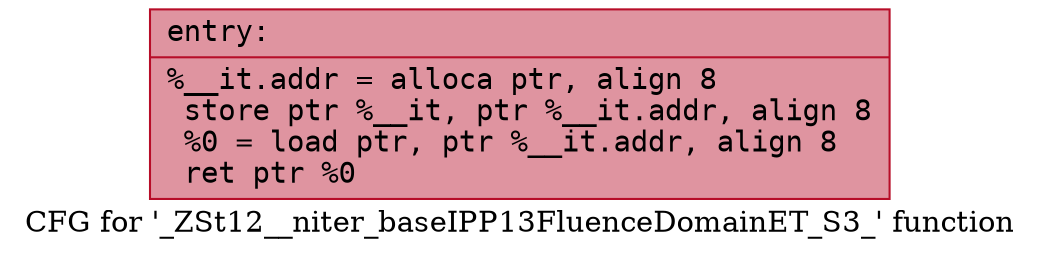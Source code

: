 digraph "CFG for '_ZSt12__niter_baseIPP13FluenceDomainET_S3_' function" {
	label="CFG for '_ZSt12__niter_baseIPP13FluenceDomainET_S3_' function";

	Node0x556c3c862d80 [shape=record,color="#b70d28ff", style=filled, fillcolor="#b70d2870" fontname="Courier",label="{entry:\l|  %__it.addr = alloca ptr, align 8\l  store ptr %__it, ptr %__it.addr, align 8\l  %0 = load ptr, ptr %__it.addr, align 8\l  ret ptr %0\l}"];
}
